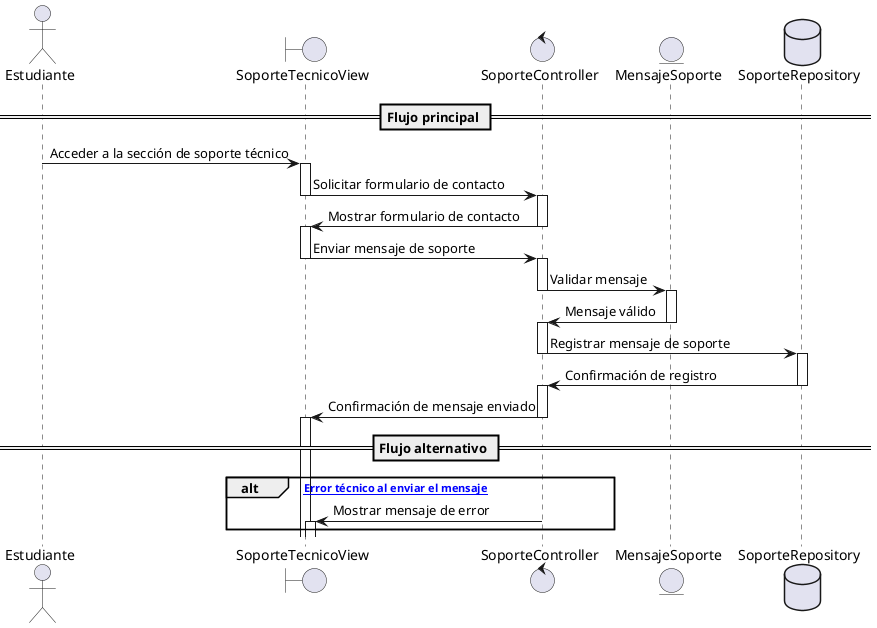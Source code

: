 @startuml
actor Estudiante
boundary "SoporteTecnicoView" as View
control "SoporteController" as Controller
entity "MensajeSoporte" as Mensaje
database "SoporteRepository" as Repository

== Flujo principal ==
Estudiante -> View --++: Acceder a la sección de soporte técnico
View -> Controller --++: Solicitar formulario de contacto
Controller -> View --++: Mostrar formulario de contacto
View -> Controller --++: Enviar mensaje de soporte
Controller -> Mensaje --++: Validar mensaje
Mensaje -> Controller --++: Mensaje válido
Controller -> Repository --++: Registrar mensaje de soporte
Repository -> Controller --++: Confirmación de registro
Controller -> View --++: Confirmación de mensaje enviado

== Flujo alternativo ==

alt [Error Error técnico al enviar el mensaje]
    Controller -> View --++: Mostrar mensaje de error
end
@enduml